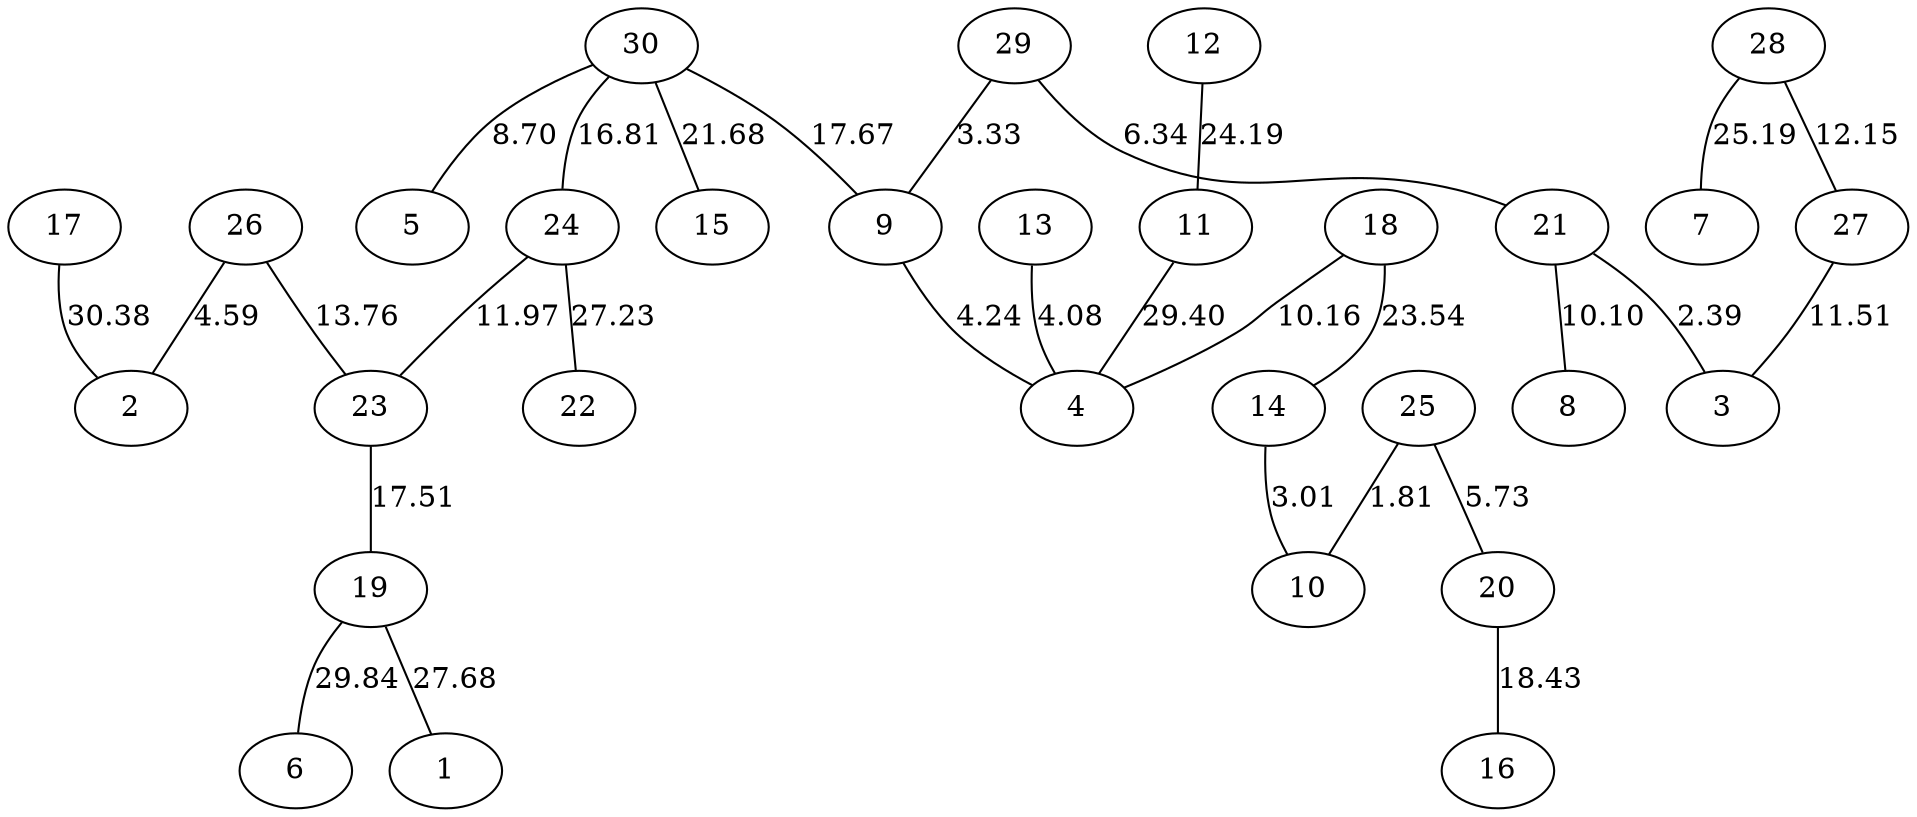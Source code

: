 graph {
17--2[label=30.38]
19--6[label=29.84]
11--4[label=29.40]
19--1[label=27.68]
24--22[label=27.23]
28--7[label=25.19]
12--11[label=24.19]
18--14[label=23.54]
30--15[label=21.68]
20--16[label=18.43]
30--9[label=17.67]
23--19[label=17.51]
30--24[label=16.81]
26--23[label=13.76]
28--27[label=12.15]
24--23[label=11.97]
27--3[label=11.51]
18--4[label=10.16]
21--8[label=10.10]
30--5[label=8.70]
29--21[label=6.34]
25--20[label=5.73]
26--2[label=4.59]
9--4[label=4.24]
13--4[label=4.08]
29--9[label=3.33]
14--10[label=3.01]
21--3[label=2.39]
25--10[label=1.81]
}
